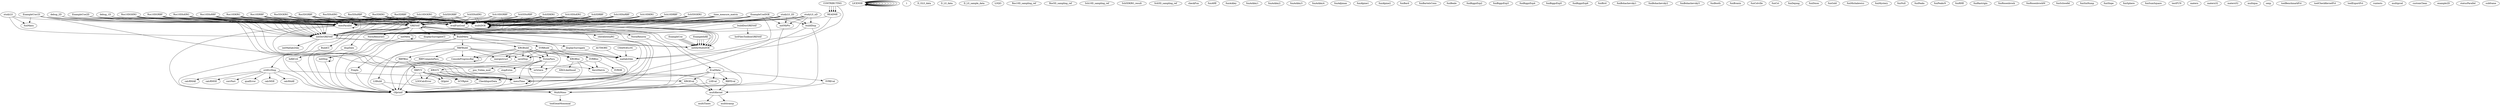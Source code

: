 /* Created by mdot for Matlab */
digraph m2html {
  ExampleUse1D -> GRENAT;
  ExampleUse1D -> funManu;
  ExampleUse1D -> initDirGRENAT;
  ExampleUse1D -> execParallel;
  ExampleUse1D -> mesuTime;
  ExampleUse2D -> GRENAT;
  ExampleUse2D -> initDirGRENAT;
  ExampleUse2D -> execParallel;
  ExampleUse2D -> mesuTime;
  ExampleUseDOE -> GRENAT;
  ExampleUseDOE -> initDirGRENAT;
  ExampleUseDOE -> initNbPts;
  ExampleUseDOE -> multiDOE;
  ExampleUseDOE -> multiDOE;
  ExampleUseDOE -> buildDisp;
  ExampleUseDOE -> evalFunGrad;
  ExampleUseDOE -> execParallel;
  ExampleUseDOE -> mesuTime;
  GRENAT -> GRENAT;
  GRENAT -> initDirGRENAT;
  GRENAT -> BuildCI;
  GRENAT -> InfillCrit;
  GRENAT -> critErrDisp;
  GRENAT -> dispDate;
  GRENAT -> displaySurrogate;
  GRENAT -> displaySurrogateCI;
  GRENAT -> initDisp;
  GRENAT -> initMeta;
  GRENAT -> BuildMeta;
  GRENAT -> EvalMeta;
  GRENAT -> CheckInputData;
  GRENAT -> Gfprintf;
  GRENAT -> NormRenorm;
  GRENAT -> NormRenormG;
  GRENAT -> checkInterpRG;
  LICENSE -> LICENSE;
  LICENSE -> LICENSE;
  LICENSE -> LICENSE;
  LICENSE -> LICENSE;
  README -> GRENAT;
  Ros10DGKRG -> GRENAT;
  Ros10DGKRG -> initDirGRENAT;
  Ros10DGKRG -> multiDOE;
  Ros10DGKRG -> multiDOE;
  Ros10DGKRG -> evalFunGrad;
  Ros10DGKRG -> execParallel;
  Ros10DGRBF -> GRENAT;
  Ros10DGRBF -> initDirGRENAT;
  Ros10DGRBF -> multiDOE;
  Ros10DGRBF -> multiDOE;
  Ros10DGRBF -> evalFunGrad;
  Ros10DGRBF -> execParallel;
  Ros10DInKRG -> GRENAT;
  Ros10DInKRG -> initDirGRENAT;
  Ros10DInKRG -> multiDOE;
  Ros10DInKRG -> multiDOE;
  Ros10DInKRG -> evalFunGrad;
  Ros10DInKRG -> execParallel;
  Ros10DInRBF -> GRENAT;
  Ros10DInRBF -> initDirGRENAT;
  Ros10DInRBF -> multiDOE;
  Ros10DInRBF -> multiDOE;
  Ros10DInRBF -> evalFunGrad;
  Ros10DInRBF -> execParallel;
  Ros10DKRG -> GRENAT;
  Ros10DKRG -> initDirGRENAT;
  Ros10DKRG -> multiDOE;
  Ros10DKRG -> multiDOE;
  Ros10DKRG -> evalFunGrad;
  Ros10DKRG -> execParallel;
  Ros10DRBF -> GRENAT;
  Ros10DRBF -> initDirGRENAT;
  Ros10DRBF -> multiDOE;
  Ros10DRBF -> multiDOE;
  Ros10DRBF -> evalFunGrad;
  Ros10DRBF -> execParallel;
  Ros5DGKRG -> GRENAT;
  Ros5DGKRG -> initDirGRENAT;
  Ros5DGKRG -> multiDOE;
  Ros5DGKRG -> multiDOE;
  Ros5DGKRG -> evalFunGrad;
  Ros5DGKRG -> execParallel;
  Ros5DGRBF -> GRENAT;
  Ros5DGRBF -> initDirGRENAT;
  Ros5DGRBF -> multiDOE;
  Ros5DGRBF -> multiDOE;
  Ros5DGRBF -> evalFunGrad;
  Ros5DGRBF -> execParallel;
  Ros5DInKRG -> GRENAT;
  Ros5DInKRG -> initDirGRENAT;
  Ros5DInKRG -> multiDOE;
  Ros5DInKRG -> multiDOE;
  Ros5DInKRG -> evalFunGrad;
  Ros5DInKRG -> execParallel;
  Ros5DInRBF -> GRENAT;
  Ros5DInRBF -> initDirGRENAT;
  Ros5DInRBF -> multiDOE;
  Ros5DInRBF -> multiDOE;
  Ros5DInRBF -> evalFunGrad;
  Ros5DInRBF -> execParallel;
  Ros5DKRG -> GRENAT;
  Ros5DKRG -> initDirGRENAT;
  Ros5DKRG -> multiDOE;
  Ros5DKRG -> multiDOE;
  Ros5DKRG -> evalFunGrad;
  Ros5DKRG -> execParallel;
  Ros5DRBF -> GRENAT;
  Ros5DRBF -> initDirGRENAT;
  Ros5DRBF -> multiDOE;
  Ros5DRBF -> multiDOE;
  Ros5DRBF -> evalFunGrad;
  Ros5DRBF -> execParallel;
  Sch10DGKRG -> GRENAT;
  Sch10DGKRG -> initDirGRENAT;
  Sch10DGKRG -> multiDOE;
  Sch10DGKRG -> multiDOE;
  Sch10DGKRG -> evalFunGrad;
  Sch10DGKRG -> execParallel;
  Sch10DGRBF -> GRENAT;
  Sch10DGRBF -> initDirGRENAT;
  Sch10DGRBF -> multiDOE;
  Sch10DGRBF -> multiDOE;
  Sch10DGRBF -> evalFunGrad;
  Sch10DGRBF -> execParallel;
  Sch10DInKRG -> GRENAT;
  Sch10DInKRG -> initDirGRENAT;
  Sch10DInKRG -> multiDOE;
  Sch10DInKRG -> multiDOE;
  Sch10DInKRG -> evalFunGrad;
  Sch10DInKRG -> execParallel;
  Sch10DInRBF -> GRENAT;
  Sch10DInRBF -> initDirGRENAT;
  Sch10DInRBF -> multiDOE;
  Sch10DInRBF -> multiDOE;
  Sch10DInRBF -> evalFunGrad;
  Sch10DInRBF -> execParallel;
  Sch10DKRG -> GRENAT;
  Sch10DKRG -> initDirGRENAT;
  Sch10DKRG -> multiDOE;
  Sch10DKRG -> multiDOE;
  Sch10DKRG -> evalFunGrad;
  Sch10DKRG -> execParallel;
  Sch10DRBF -> GRENAT;
  Sch10DRBF -> initDirGRENAT;
  Sch10DRBF -> multiDOE;
  Sch10DRBF -> multiDOE;
  Sch10DRBF -> evalFunGrad;
  Sch10DRBF -> execParallel;
  Sch5DGKRG -> GRENAT;
  Sch5DGKRG -> initDirGRENAT;
  Sch5DGKRG -> multiDOE;
  Sch5DGKRG -> multiDOE;
  Sch5DGKRG -> evalFunGrad;
  Sch5DGKRG -> execParallel;
  Sch5DGRBF -> GRENAT;
  Sch5DGRBF -> initDirGRENAT;
  Sch5DGRBF -> multiDOE;
  Sch5DGRBF -> multiDOE;
  Sch5DGRBF -> evalFunGrad;
  Sch5DGRBF -> execParallel;
  Sch5DInKRG -> GRENAT;
  Sch5DInKRG -> initDirGRENAT;
  Sch5DInKRG -> multiDOE;
  Sch5DInKRG -> multiDOE;
  Sch5DInKRG -> evalFunGrad;
  Sch5DInKRG -> execParallel;
  Sch5DInRBF -> GRENAT;
  Sch5DInRBF -> initDirGRENAT;
  Sch5DInRBF -> multiDOE;
  Sch5DInRBF -> multiDOE;
  Sch5DInRBF -> evalFunGrad;
  Sch5DInRBF -> execParallel;
  Sch5DKRG -> GRENAT;
  Sch5DKRG -> initDirGRENAT;
  Sch5DKRG -> multiDOE;
  Sch5DKRG -> multiDOE;
  Sch5DKRG -> evalFunGrad;
  Sch5DKRG -> execParallel;
  Sch5DRBF -> GRENAT;
  Sch5DRBF -> initDirGRENAT;
  Sch5DRBF -> multiDOE;
  Sch5DRBF -> multiDOE;
  Sch5DRBF -> evalFunGrad;
  Sch5DRBF -> execParallel;
  debug_1D -> GRENAT;
  debug_1D -> initDirGRENAT;
  debug_1D -> execParallel;
  debug_1D -> mesuTime;
  debug_2D -> GRENAT;
  debug_2D -> initDirGRENAT;
  debug_2D -> execParallel;
  debug_2D -> mesuTime;
  initDirGRENAT -> initDirMultiDOE;
  initDirGRENAT -> initMatlab2tikz;
  initDirGRENAT -> initDirMultiDOE;
  initDirGRENAT -> Gfprintf;
  BuildCI -> Gfprintf;
  InfillCrit -> Gfprintf;
  critErrDisp -> calcMSE;
  critErrDisp -> calcRAAE;
  critErrDisp -> calcRMAE;
  critErrDisp -> calcRMSE;
  critErrDisp -> corrFact;
  critErrDisp -> qualError;
  critErrDisp -> Gfprintf;
  critErrDisp -> mesuTime;
  dispDate -> Gfprintf;
  displaySurrogate -> saveDisp;
  displaySurrogate -> matlab2tikz;
  saveDisp -> Gfprintf;
  initDisp -> initDisp;
  initDisp -> Gfprintf;
  initMeta -> initMeta;
  initMeta -> Gfprintf;
  initNbPts -> Gfprintf;
  MultiMono -> toolGeneMonomial;
  multiKernel -> multiTimes;
  multiKernel -> multitransp;
  ConsoleProgressBar -> ConsoleProgressBar;
  ExampleInfill -> initDirMultiDOE;
  ExampleInfill -> initDirMultiDOE;
  ExampleUse -> initDirMultiDOE;
  ExampleUse -> initDirMultiDOE;
  LICENSE -> LICENSE;
  LICENSE -> LICENSE;
  LICENSE -> LICENSE;
  LICENSE -> LICENSE;
  multiDOE -> initDirMultiDOE;
  multiDOE -> multiDOE;
  multiDOE -> initDirMultiDOE;
  multiDOE -> multiDOE;
  AUTHORS -> matlab2tikz;
  CHANGELOG -> matlab2tikz;
  CONTRIBUTING -> README;
  CONTRIBUTING -> README;
  CONTRIBUTING -> README;
  CONTRIBUTING -> matlab2tikz;
  CONTRIBUTING -> README;
  README -> matlab2tikz;
  ExampleInfill -> initDirMultiDOE;
  ExampleInfill -> initDirMultiDOE;
  ExampleUse -> initDirMultiDOE;
  ExampleUse -> initDirMultiDOE;
  LICENSE -> LICENSE;
  LICENSE -> LICENSE;
  LICENSE -> LICENSE;
  LICENSE -> LICENSE;
  multiDOE -> initDirMultiDOE;
  multiDOE -> multiDOE;
  multiDOE -> initDirMultiDOE;
  multiDOE -> multiDOE;
  BuildMeta -> KRGBuild;
  BuildMeta -> LSBuild;
  BuildMeta -> PrepIn;
  BuildMeta -> RBFBuild;
  BuildMeta -> SVRBuild;
  BuildMeta -> Gfprintf;
  BuildMeta -> mesuTime;
  EstimPara -> pso_Trelea_mod;
  EstimPara -> stopEstim;
  EstimPara -> Gfprintf;
  EstimPara -> isOctave;
  EstimPara -> mesuTime;
  EvalMeta -> KRGEval;
  EvalMeta -> LSEval;
  EvalMeta -> RBFEval;
  EvalMeta -> SVREval;
  EvalMeta -> Gfprintf;
  EvalMeta -> mesuTime;
  KRGBloc -> KRGLikelihood;
  KRGBloc -> KernMatrix;
  KRGBloc -> Gfprintf;
  KRGBuild -> saveDisp;
  KRGBuild -> MultiMono;
  KRGBuild -> ConsoleProgressBar;
  KRGBuild -> matlab2tikz;
  KRGBuild -> mergestruct;
  KRGBuild -> EstimPara;
  KRGBuild -> KRGBloc;
  KRGBuild -> KRGCV;
  KRGBuild -> Gfprintf;
  KRGCV -> LOOCalcError;
  KRGCV -> QQplot;
  KRGCV -> SCVRplot;
  KRGCV -> KRGEval;
  KRGCV -> Gfprintf;
  KRGCV -> mesuTime;
  KRGEval -> MultiMono;
  KRGEval -> multiKernel;
  KernMatrix -> multiKernel;
  LSBuild -> MultiMono;
  LSBuild -> Gfprintf;
  LSEval -> MultiMono;
  PrepIn -> Gfprintf;
  RBFBloc -> KernMatrix;
  RBFBloc -> RBFCV;
  RBFBloc -> Gfprintf;
  RBFBuild -> saveDisp;
  RBFBuild -> ConsoleProgressBar;
  RBFBuild -> matlab2tikz;
  RBFBuild -> mergestruct;
  RBFBuild -> EstimPara;
  RBFBuild -> RBFBloc;
  RBFBuild -> RBFComputePara;
  RBFBuild -> Gfprintf;
  RBFCV -> LOOCalcError;
  RBFCV -> QQplot;
  RBFCV -> SCVRplot;
  RBFCV -> RBFEval;
  RBFCV -> CheckInputData;
  RBFCV -> Gfprintf;
  RBFCV -> mesuTime;
  RBFEval -> multiKernel;
  SVRBloc -> KernMatrix;
  SVRBloc -> SVRSB;
  SVRBloc -> isOctave;
  SVRBuild -> saveDisp;
  SVRBuild -> ConsoleProgressBar;
  SVRBuild -> matlab2tikz;
  SVRBuild -> mergestruct;
  SVRBuild -> EstimPara;
  SVRBuild -> KRGBloc;
  SVRBuild -> SVRBloc;
  SVRBuild -> Gfprintf;
  SVREval -> multiKernel;
  CheckInputData -> Gfprintf;
  NormRenorm -> Gfprintf;
  NormRenormG -> Gfprintf;
  buildDisp -> Gfprintf;
  buildDisp -> mesuTime;
  buildDocGRENAT -> initDirGRENAT;
  buildDocGRENAT -> listFilesToolboxGRENAT;
  checkInterpRG -> Gfprintf;
  evalFunGrad -> Gfprintf;
  evalFunGrad -> mesuTime;
  execParallel -> Gfprintf;
  execParallel -> execParallel;
  execParallel -> isOctave;
  mesuTime -> Gfprintf;
  mesuTime -> mesuTime;
  studyLS -> GRENAT;
  studyLS -> funManu;
  studyLS -> initDirGRENAT;
  studyLS_2D -> GRENAT;
  studyLS_2D -> initDirGRENAT;
  studyLS_2D -> initNbPts;
  studyLS_2D -> multiDOE;
  studyLS_2D -> multiDOE;
  studyLS_2D -> buildDisp;
  studyLS_2D -> evalFunGrad;
  studyLS_nD -> GRENAT;
  studyLS_nD -> initDirGRENAT;
  studyLS_nD -> initNbPts;
  studyLS_nD -> multiDOE;
  studyLS_nD -> multiDOE;
  studyLS_nD -> buildDisp;
  studyLS_nD -> evalFunGrad;
  time_measure_matrix -> GRENAT;
  time_measure_matrix -> initDirGRENAT;
  time_measure_matrix -> multiDOE;
  time_measure_matrix -> multiDOE;
  time_measure_matrix -> evalFunGrad;

  1D_GLS_data [URL="GRENAT/1D_GLS_data.html"];
  1D_LS_data [URL="GRENAT/1D_LS_data.html"];
  1D_LS_sample_data [URL="GRENAT/1D_LS_sample_data.html"];
  ExampleUse1D [URL="GRENAT/ExampleUse1D.html"];
  ExampleUse2D [URL="GRENAT/ExampleUse2D.html"];
  ExampleUseDOE [URL="GRENAT/ExampleUseDOE.html"];
  GRENAT [URL="GRENAT/GRENAT.html"];
  LICENSE [URL="GRENAT/LICENSE.html"];
  LOQO [URL="GRENAT/LOQO.html"];
  README [URL="GRENAT/README.html"];
  Ros10DGKRG [URL="GRENAT/Ros10DGKRG.html"];
  Ros10DGRBF [URL="GRENAT/Ros10DGRBF.html"];
  Ros10DInKRG [URL="GRENAT/Ros10DInKRG.html"];
  Ros10DInRBF [URL="GRENAT/Ros10DInRBF.html"];
  Ros10DKRG [URL="GRENAT/Ros10DKRG.html"];
  Ros10DRBF [URL="GRENAT/Ros10DRBF.html"];
  Ros10D_sampling_ref [URL="GRENAT/Ros10D_sampling_ref.html"];
  Ros5DGKRG [URL="GRENAT/Ros5DGKRG.html"];
  Ros5DGRBF [URL="GRENAT/Ros5DGRBF.html"];
  Ros5DInKRG [URL="GRENAT/Ros5DInKRG.html"];
  Ros5DInRBF [URL="GRENAT/Ros5DInRBF.html"];
  Ros5DKRG [URL="GRENAT/Ros5DKRG.html"];
  Ros5DRBF [URL="GRENAT/Ros5DRBF.html"];
  Ros5D_sampling_ref [URL="GRENAT/Ros5D_sampling_ref.html"];
  Sch10DGKRG [URL="GRENAT/Sch10DGKRG.html"];
  Sch10DGRBF [URL="GRENAT/Sch10DGRBF.html"];
  Sch10DInKRG [URL="GRENAT/Sch10DInKRG.html"];
  Sch10DInRBF [URL="GRENAT/Sch10DInRBF.html"];
  Sch10DKRG [URL="GRENAT/Sch10DKRG.html"];
  Sch10DRBF [URL="GRENAT/Sch10DRBF.html"];
  Sch10D_sampling_ref [URL="GRENAT/Sch10D_sampling_ref.html"];
  Sch5DGKRG [URL="GRENAT/Sch5DGKRG.html"];
  Sch5DGRBF [URL="GRENAT/Sch5DGRBF.html"];
  Sch5DInKRG [URL="GRENAT/Sch5DInKRG.html"];
  Sch5DInRBF [URL="GRENAT/Sch5DInRBF.html"];
  Sch5DKRG [URL="GRENAT/Sch5DKRG.html"];
  Sch5DKRG_result [URL="GRENAT/Sch5DKRG_result.html"];
  Sch5DRBF [URL="GRENAT/Sch5DRBF.html"];
  Sch5D_sampling_ref [URL="GRENAT/Sch5D_sampling_ref.html"];
  debug_1D [URL="GRENAT/debug_1D.html"];
  debug_2D [URL="GRENAT/debug_2D.html"];
  checkFun [URL="GRENAT/funTest/checkFun.html"];
  funAHE [URL="GRENAT/funTest/funAHE.html"];
  funAckley [URL="GRENAT/funTest/funAckley.html"];
  funAckley1 [URL="GRENAT/funTest/funAckley1.html"];
  funAckley2 [URL="GRENAT/funTest/funAckley2.html"];
  funAckley3 [URL="GRENAT/funTest/funAckley3.html"];
  funAckley4 [URL="GRENAT/funTest/funAckley4.html"];
  funAdjiman [URL="GRENAT/funTest/funAdjiman.html"];
  funAlpine1 [URL="GRENAT/funTest/funAlpine1.html"];
  funAlpine2 [URL="GRENAT/funTest/funAlpine2.html"];
  funBard [URL="GRENAT/funTest/funBard.html"];
  funBartelsConn [URL="GRENAT/funTest/funBartelsConn.html"];
  funBeale [URL="GRENAT/funTest/funBeale.html"];
  funBiggsExp2 [URL="GRENAT/funTest/funBiggsExp2.html"];
  funBiggsExp3 [URL="GRENAT/funTest/funBiggsExp3.html"];
  funBiggsExp4 [URL="GRENAT/funTest/funBiggsExp4.html"];
  funBiggsExp5 [URL="GRENAT/funTest/funBiggsExp5.html"];
  funBiggsExp6 [URL="GRENAT/funTest/funBiggsExp6.html"];
  funBird [URL="GRENAT/funTest/funBird.html"];
  funBohachevsky1 [URL="GRENAT/funTest/funBohachevsky1.html"];
  funBohachevsky2 [URL="GRENAT/funTest/funBohachevsky2.html"];
  funBohachevsky3 [URL="GRENAT/funTest/funBohachevsky3.html"];
  funBooth [URL="GRENAT/funTest/funBooth.html"];
  funBranin [URL="GRENAT/funTest/funBranin.html"];
  funColville [URL="GRENAT/funTest/funColville.html"];
  funCst [URL="GRENAT/funTest/funCst.html"];
  funDejong [URL="GRENAT/funTest/funDejong.html"];
  funDixon [URL="GRENAT/funTest/funDixon.html"];
  funGold [URL="GRENAT/funTest/funGold.html"];
  funManu [URL="GRENAT/funTest/funManu.html"];
  funMichalewicz [URL="GRENAT/funTest/funMichalewicz.html"];
  funMystery [URL="GRENAT/funTest/funMystery.html"];
  funNull [URL="GRENAT/funTest/funNull.html"];
  funPeaks [URL="GRENAT/funTest/funPeaks.html"];
  funPeaksN [URL="GRENAT/funTest/funPeaksN.html"];
  funRHE [URL="GRENAT/funTest/funRHE.html"];
  funRastrigin [URL="GRENAT/funTest/funRastrigin.html"];
  funRosenbrock [URL="GRENAT/funTest/funRosenbrock.html"];
  funRosenbrockM [URL="GRENAT/funTest/funRosenbrockM.html"];
  funSchwefel [URL="GRENAT/funTest/funSchwefel.html"];
  funSixHump [URL="GRENAT/funTest/funSixHump.html"];
  funSlope [URL="GRENAT/funTest/funSlope.html"];
  funSphere [URL="GRENAT/funTest/funSphere.html"];
  funSumSquare [URL="GRENAT/funTest/funSumSquare.html"];
  testFUN [URL="GRENAT/funTest/testFUN.html"];
  initDirGRENAT [URL="GRENAT/initDirGRENAT.html"];
  BuildCI [URL="GRENAT/src/crit/BuildCI.html"];
  InfillCrit [URL="GRENAT/src/crit/InfillCrit.html"];
  LOOCalcError [URL="GRENAT/src/crit/LOOCalcError.html"];
  calcMSE [URL="GRENAT/src/crit/calcMSE.html"];
  calcRAAE [URL="GRENAT/src/crit/calcRAAE.html"];
  calcRMAE [URL="GRENAT/src/crit/calcRMAE.html"];
  calcRMSE [URL="GRENAT/src/crit/calcRMSE.html"];
  corrFact [URL="GRENAT/src/crit/corrFact.html"];
  critErrDisp [URL="GRENAT/src/crit/critErrDisp.html"];
  qualError [URL="GRENAT/src/crit/qualError.html"];
  QQplot [URL="GRENAT/src/disp/QQplot.html"];
  SCVRplot [URL="GRENAT/src/disp/SCVRplot.html"];
  dispDate [URL="GRENAT/src/disp/dispDate.html"];
  displaySurrogate [URL="GRENAT/src/disp/displaySurrogate.html"];
  displaySurrogateCI [URL="GRENAT/src/disp/displaySurrogateCI.html"];
  saveDisp [URL="GRENAT/src/disp/saveDisp.html"];
  initDisp [URL="GRENAT/src/init/initDisp.html"];
  initMeta [URL="GRENAT/src/init/initMeta.html"];
  initNbPts [URL="GRENAT/src/init/initNbPts.html"];
  MultiMono [URL="GRENAT/src/kernANDfun/MultiMono.html"];
  matern [URL="GRENAT/src/kernANDfun/matern.html"];
  matern32 [URL="GRENAT/src/kernANDfun/matern32.html"];
  matern52 [URL="GRENAT/src/kernANDfun/matern52.html"];
  multiKernel [URL="GRENAT/src/kernANDfun/multiKernel.html"];
  multiqua [URL="GRENAT/src/kernANDfun/multiqua.html"];
  sexp [URL="GRENAT/src/kernANDfun/sexp.html"];
  toolBenchmarkFct [URL="GRENAT/src/kernANDfun/toolBenchmarkFct.html"];
  toolCheckKernelFct [URL="GRENAT/src/kernANDfun/toolCheckKernelFct.html"];
  toolExportFct [URL="GRENAT/src/kernANDfun/toolExportFct.html"];
  toolGeneMonomial [URL="GRENAT/src/kernANDfun/toolGeneMonomial.html"];
  ConsoleProgressBar [URL="GRENAT/src/libs/ConsoleProgressBar.html"];
  ExampleInfill [URL="GRENAT/src/libs/MultiDOE/ExampleInfill.html"];
  ExampleUse [URL="GRENAT/src/libs/MultiDOE/ExampleUse.html"];
  LICENSE [URL="GRENAT/src/libs/MultiDOE/LICENSE.html"];
  README [URL="GRENAT/src/libs/MultiDOE/README.html"];
  initDirMultiDOE [URL="GRENAT/src/libs/MultiDOE/initDirMultiDOE.html"];
  multiDOE [URL="GRENAT/src/libs/MultiDOE/multiDOE.html"];
  pso_Trelea_mod [URL="GRENAT/src/libs/PSOt/pso_Trelea_mod.html"];
  initMatlab2tikz [URL="GRENAT/src/libs/initMatlab2tikz.html"];
  AUTHORS [URL="GRENAT/src/libs/matlab2tikz/AUTHORS.html"];
  CHANGELOG [URL="GRENAT/src/libs/matlab2tikz/CHANGELOG.html"];
  CONTRIBUTING [URL="GRENAT/src/libs/matlab2tikz/CONTRIBUTING.html"];
  LICENSE [URL="GRENAT/src/libs/matlab2tikz/LICENSE.html"];
  README [URL="GRENAT/src/libs/matlab2tikz/README.html"];
  matlab2tikz [URL="GRENAT/src/libs/matlab2tikz/matlab2tikz.html"];
  runtests [URL="GRENAT/src/libs/matlab2tikz/runtests.html"];
  mergestruct [URL="GRENAT/src/libs/mergestruct.html"];
  multiTimes [URL="GRENAT/src/libs/multiTimes.html"];
  ExampleInfill [URL="GRENAT/src/libs/multidoe/ExampleInfill.html"];
  ExampleUse [URL="GRENAT/src/libs/multidoe/ExampleUse.html"];
  LICENSE [URL="GRENAT/src/libs/multidoe/LICENSE.html"];
  README [URL="GRENAT/src/libs/multidoe/README.html"];
  initDirMultiDOE [URL="GRENAT/src/libs/multidoe/initDirMultiDOE.html"];
  multiDOE [URL="GRENAT/src/libs/multidoe/multiDOE.html"];
  multiprod [URL="GRENAT/src/libs/multiprod.html"];
  multitransp [URL="GRENAT/src/libs/multitransp.html"];
  BuildMeta [URL="GRENAT/src/surrogate/BuildMeta.html"];
  EstimPara [URL="GRENAT/src/surrogate/EstimPara.html"];
  EvalMeta [URL="GRENAT/src/surrogate/EvalMeta.html"];
  KRGBloc [URL="GRENAT/src/surrogate/KRGBloc.html"];
  KRGBuild [URL="GRENAT/src/surrogate/KRGBuild.html"];
  KRGCV [URL="GRENAT/src/surrogate/KRGCV.html"];
  KRGEval [URL="GRENAT/src/surrogate/KRGEval.html"];
  KRGLikelihood [URL="GRENAT/src/surrogate/KRGLikelihood.html"];
  KernMatrix [URL="GRENAT/src/surrogate/KernMatrix.html"];
  LSBuild [URL="GRENAT/src/surrogate/LSBuild.html"];
  LSEval [URL="GRENAT/src/surrogate/LSEval.html"];
  PrepIn [URL="GRENAT/src/surrogate/PrepIn.html"];
  RBFBloc [URL="GRENAT/src/surrogate/RBFBloc.html"];
  RBFBuild [URL="GRENAT/src/surrogate/RBFBuild.html"];
  RBFCV [URL="GRENAT/src/surrogate/RBFCV.html"];
  RBFComputePara [URL="GRENAT/src/surrogate/RBFComputePara.html"];
  RBFEval [URL="GRENAT/src/surrogate/RBFEval.html"];
  SVRBloc [URL="GRENAT/src/surrogate/SVRBloc.html"];
  SVRBuild [URL="GRENAT/src/surrogate/SVRBuild.html"];
  SVREval [URL="GRENAT/src/surrogate/SVREval.html"];
  SVRSB [URL="GRENAT/src/surrogate/SVRSB.html"];
  stopEstim [URL="GRENAT/src/surrogate/stopEstim.html"];
  CheckInputData [URL="GRENAT/src/various/CheckInputData.html"];
  Gfprintf [URL="GRENAT/src/various/Gfprintf.html"];
  NormRenorm [URL="GRENAT/src/various/NormRenorm.html"];
  NormRenormG [URL="GRENAT/src/various/NormRenormG.html"];
  buildDisp [URL="GRENAT/src/various/buildDisp.html"];
  buildDocGRENAT [URL="GRENAT/src/various/buildDocGRENAT.html"];
  checkInterpRG [URL="GRENAT/src/various/checkInterpRG.html"];
  customClean [URL="GRENAT/src/various/customClean.html"];
  evalFunGrad [URL="GRENAT/src/various/evalFunGrad.html"];
  example2D [URL="GRENAT/src/various/example2D.html"];
  execParallel [URL="GRENAT/src/various/execParallel.html"];
  isOctave [URL="GRENAT/src/various/isOctave.html"];
  listFilesToolboxGRENAT [URL="GRENAT/src/various/listFilesToolboxGRENAT.html"];
  mesuTime [URL="GRENAT/src/various/mesuTime.html"];
  statusParallel [URL="GRENAT/src/various/statusParallel.html"];
  studyLS [URL="GRENAT/studyLS.html"];
  studyLS_2D [URL="GRENAT/studyLS_2D.html"];
  studyLS_nD [URL="GRENAT/studyLS_nD.html"];
  subframe [URL="GRENAT/subframe.html"];
  time_measure_matrix [URL="GRENAT/time_measure_matrix.html"];
}